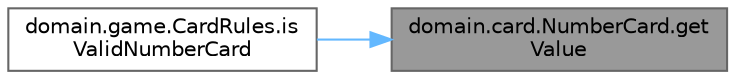 digraph "domain.card.NumberCard.getValue"
{
 // LATEX_PDF_SIZE
  bgcolor="transparent";
  edge [fontname=Helvetica,fontsize=10,labelfontname=Helvetica,labelfontsize=10];
  node [fontname=Helvetica,fontsize=10,shape=box,height=0.2,width=0.4];
  rankdir="RL";
  Node1 [id="Node000001",label="domain.card.NumberCard.get\lValue",height=0.2,width=0.4,color="gray40", fillcolor="grey60", style="filled", fontcolor="black",tooltip=" "];
  Node1 -> Node2 [id="edge1_Node000001_Node000002",dir="back",color="steelblue1",style="solid",tooltip=" "];
  Node2 [id="Node000002",label="domain.game.CardRules.is\lValidNumberCard",height=0.2,width=0.4,color="grey40", fillcolor="white", style="filled",URL="$classdomain_1_1game_1_1_card_rules.html#a5739cd37e0d3c1c194f42dd488819a6c",tooltip="Valida si una carta de número puede ser jugada sobre otra carta."];
}
